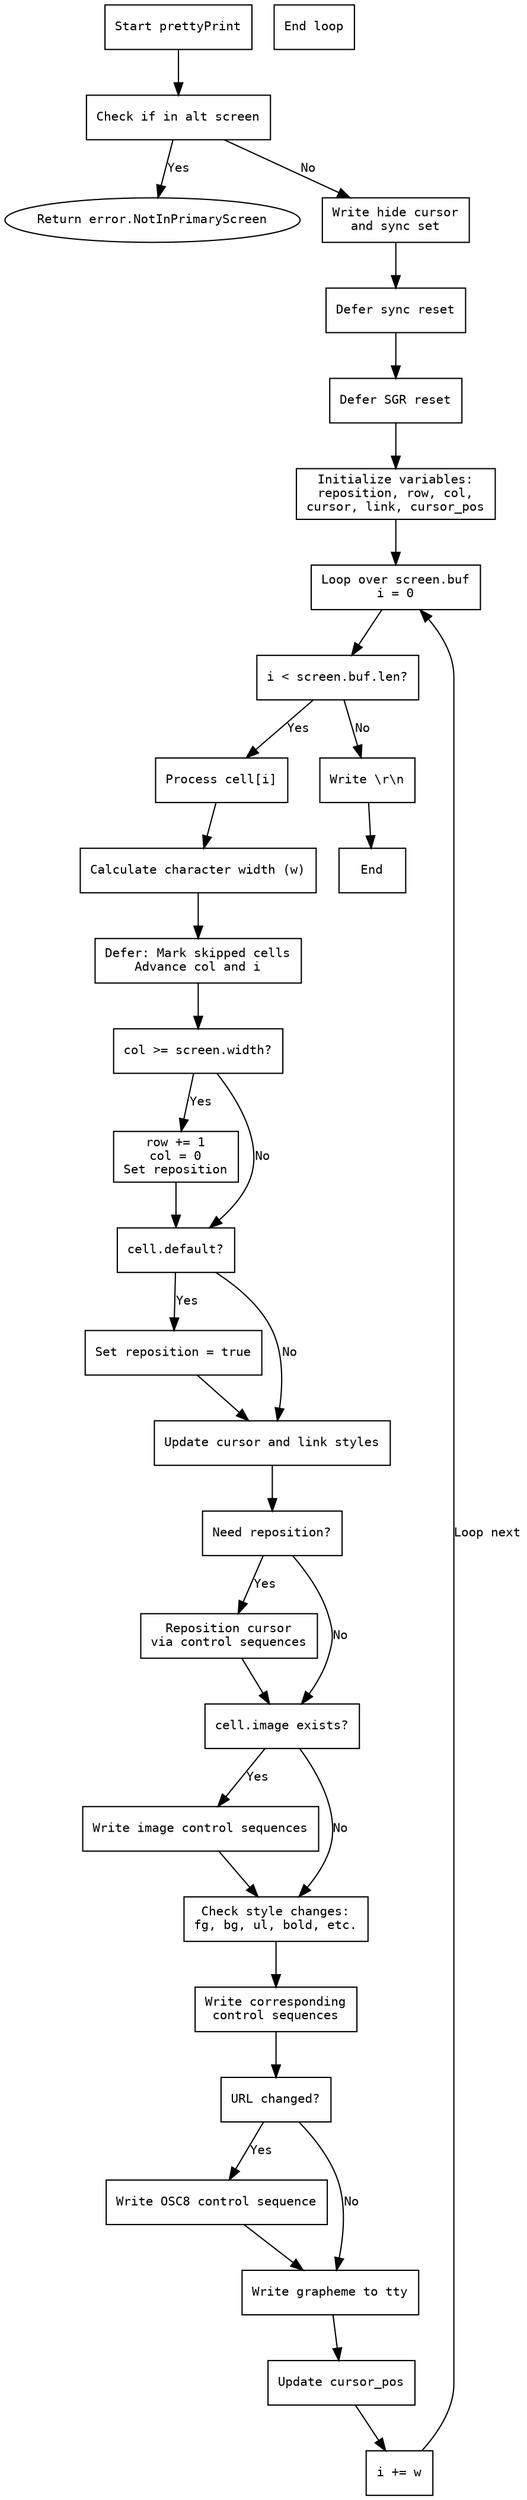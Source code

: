 
digraph prettyPrint {
    node [shape=rectangle, fontname="Courier", fontsize=10];
    edge [fontname="Courier", fontsize=10];

    start [label="Start prettyPrint"];
    check_alt_screen [label="Check if in alt screen"];
    error_not_primary [label="Return error.NotInPrimaryScreen", shape=oval];
    write_hide_sync [label="Write hide cursor\nand sync set"];
    defer_sync_reset [label="Defer sync reset"];
    defer_sgr_reset [label="Defer SGR reset"];
    init_vars [label="Initialize variables:\nreposition, row, col,\ncursor, link, cursor_pos"];
    loop_start [label="Loop over screen.buf\ni = 0"];
    check_i [label="i < screen.buf.len?"];
    process_cell [label="Process cell[i]"];
    calc_width [label="Calculate character width (w)"];
    defer_advance [label="Defer: Mark skipped cells\nAdvance col and i"];
    check_col_overflow [label="col >= screen.width?"];
    increment_row [label="row += 1\ncol = 0\nSet reposition"];
    check_default_style [label="cell.default?"];
    set_reposition [label="Set reposition = true"];
    update_cursor_style [label="Update cursor and link styles"];
    check_reposition [label="Need reposition?"];
    handle_reposition [label="Reposition cursor\nvia control sequences"];
    check_image [label="cell.image exists?"];
    write_image [label="Write image control sequences"];
    check_style_changes [label="Check style changes:\nfg, bg, ul, bold, etc."];
    write_style_controls [label="Write corresponding\ncontrol sequences"];
    check_url_change [label="URL changed?"];
    write_url [label="Write OSC8 control sequence"];
    write_grapheme [label="Write grapheme to tty"];
    update_cursor_pos [label="Update cursor_pos"];
    increment_i [label="i += w"];
    loop_end [label="End loop"];
    write_final_newline [label="Write \\r\\n"];
    end [label="End"];

    start -> check_alt_screen;
    check_alt_screen -> error_not_primary [label="Yes"];
    check_alt_screen -> write_hide_sync [label="No"];
    write_hide_sync -> defer_sync_reset;
    defer_sync_reset -> defer_sgr_reset;
    defer_sgr_reset -> init_vars;
    init_vars -> loop_start;
    loop_start -> check_i;
    check_i -> process_cell [label="Yes"];
    check_i -> write_final_newline [label="No"];
    process_cell -> calc_width;
    calc_width -> defer_advance;
    defer_advance -> check_col_overflow;
    check_col_overflow -> increment_row [label="Yes"];
    check_col_overflow -> check_default_style [label="No"];
    increment_row -> check_default_style;
    check_default_style -> set_reposition [label="Yes"];
    check_default_style -> update_cursor_style [label="No"];
    set_reposition -> update_cursor_style;
    update_cursor_style -> check_reposition;
    check_reposition -> handle_reposition [label="Yes"];
    handle_reposition -> check_image;
    check_reposition -> check_image [label="No"];
    check_image -> write_image [label="Yes"];
    write_image -> check_style_changes;
    check_image -> check_style_changes [label="No"];
    check_style_changes -> write_style_controls;
    write_style_controls -> check_url_change;
    check_url_change -> write_url [label="Yes"];
    write_url -> write_grapheme;
    check_url_change -> write_grapheme [label="No"];
    write_grapheme -> update_cursor_pos;
    update_cursor_pos -> increment_i;
    increment_i -> loop_start [label="Loop next"];
    write_final_newline -> end;
}
